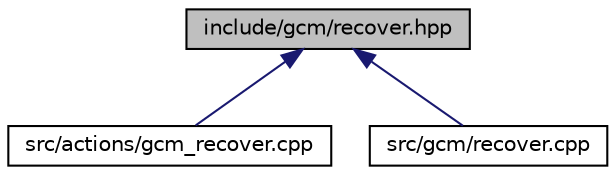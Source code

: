 digraph "include/gcm/recover.hpp"
{
 // LATEX_PDF_SIZE
  edge [fontname="Helvetica",fontsize="10",labelfontname="Helvetica",labelfontsize="10"];
  node [fontname="Helvetica",fontsize="10",shape=record];
  Node1 [label="include/gcm/recover.hpp",height=0.2,width=0.4,color="black", fillcolor="grey75", style="filled", fontcolor="black",tooltip=" "];
  Node1 -> Node2 [dir="back",color="midnightblue",fontsize="10",style="solid",fontname="Helvetica"];
  Node2 [label="src/actions/gcm_recover.cpp",height=0.2,width=0.4,color="black", fillcolor="white", style="filled",URL="$gcm__recover_8cpp.html",tooltip=" "];
  Node1 -> Node3 [dir="back",color="midnightblue",fontsize="10",style="solid",fontname="Helvetica"];
  Node3 [label="src/gcm/recover.cpp",height=0.2,width=0.4,color="black", fillcolor="white", style="filled",URL="$recover_8cpp.html",tooltip=" "];
}
